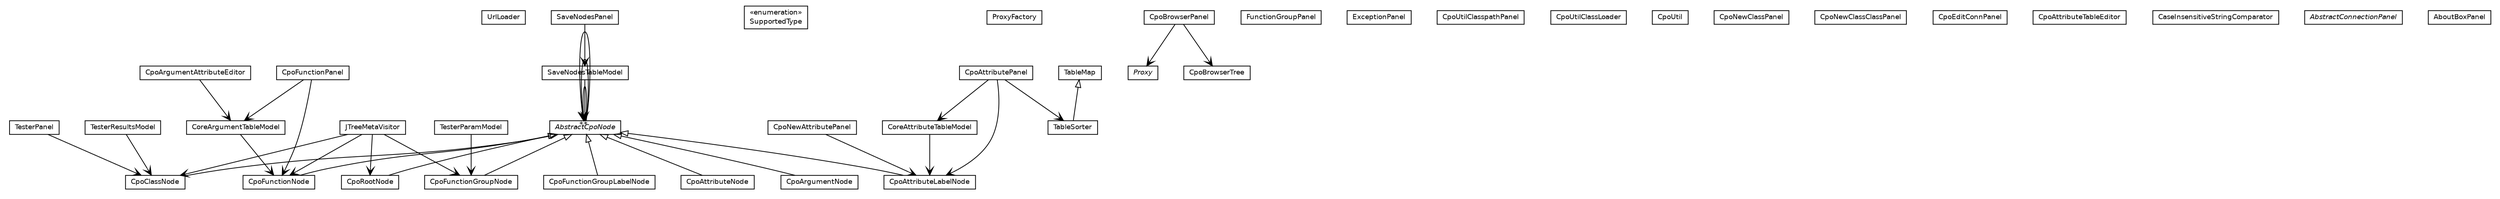 #!/usr/local/bin/dot
#
# Class diagram 
# Generated by UMLGraph version 5.1 (http://www.umlgraph.org/)
#

digraph G {
	edge [fontname="Helvetica",fontsize=10,labelfontname="Helvetica",labelfontsize=10];
	node [fontname="Helvetica",fontsize=10,shape=plaintext];
	nodesep=0.25;
	ranksep=0.5;
	// org.synchronoss.cpo.util.UrlLoader
	c0 [label=<<table title="org.synchronoss.cpo.util.UrlLoader" border="0" cellborder="1" cellspacing="0" cellpadding="2" port="p" href="./UrlLoader.html">
		<tr><td><table border="0" cellspacing="0" cellpadding="1">
<tr><td align="center" balign="center"> UrlLoader </td></tr>
		</table></td></tr>
		</table>>, fontname="Helvetica", fontcolor="black", fontsize=9.0];
	// org.synchronoss.cpo.util.TesterResultsModel
	c1 [label=<<table title="org.synchronoss.cpo.util.TesterResultsModel" border="0" cellborder="1" cellspacing="0" cellpadding="2" port="p" href="./TesterResultsModel.html">
		<tr><td><table border="0" cellspacing="0" cellpadding="1">
<tr><td align="center" balign="center"> TesterResultsModel </td></tr>
		</table></td></tr>
		</table>>, fontname="Helvetica", fontcolor="black", fontsize=9.0];
	// org.synchronoss.cpo.util.TesterParamModel
	c2 [label=<<table title="org.synchronoss.cpo.util.TesterParamModel" border="0" cellborder="1" cellspacing="0" cellpadding="2" port="p" href="./TesterParamModel.html">
		<tr><td><table border="0" cellspacing="0" cellpadding="1">
<tr><td align="center" balign="center"> TesterParamModel </td></tr>
		</table></td></tr>
		</table>>, fontname="Helvetica", fontcolor="black", fontsize=9.0];
	// org.synchronoss.cpo.util.TesterPanel
	c3 [label=<<table title="org.synchronoss.cpo.util.TesterPanel" border="0" cellborder="1" cellspacing="0" cellpadding="2" port="p" href="./TesterPanel.html">
		<tr><td><table border="0" cellspacing="0" cellpadding="1">
<tr><td align="center" balign="center"> TesterPanel </td></tr>
		</table></td></tr>
		</table>>, fontname="Helvetica", fontcolor="black", fontsize=9.0];
	// org.synchronoss.cpo.util.TableSorter
	c4 [label=<<table title="org.synchronoss.cpo.util.TableSorter" border="0" cellborder="1" cellspacing="0" cellpadding="2" port="p" href="./TableSorter.html">
		<tr><td><table border="0" cellspacing="0" cellpadding="1">
<tr><td align="center" balign="center"> TableSorter </td></tr>
		</table></td></tr>
		</table>>, fontname="Helvetica", fontcolor="black", fontsize=9.0];
	// org.synchronoss.cpo.util.TableMap
	c5 [label=<<table title="org.synchronoss.cpo.util.TableMap" border="0" cellborder="1" cellspacing="0" cellpadding="2" port="p" href="./TableMap.html">
		<tr><td><table border="0" cellspacing="0" cellpadding="1">
<tr><td align="center" balign="center"> TableMap </td></tr>
		</table></td></tr>
		</table>>, fontname="Helvetica", fontcolor="black", fontsize=9.0];
	// org.synchronoss.cpo.util.SupportedType
	c6 [label=<<table title="org.synchronoss.cpo.util.SupportedType" border="0" cellborder="1" cellspacing="0" cellpadding="2" port="p" href="./SupportedType.html">
		<tr><td><table border="0" cellspacing="0" cellpadding="1">
<tr><td align="center" balign="center"> &#171;enumeration&#187; </td></tr>
<tr><td align="center" balign="center"> SupportedType </td></tr>
		</table></td></tr>
		</table>>, fontname="Helvetica", fontcolor="black", fontsize=9.0];
	// org.synchronoss.cpo.util.SaveNodesTableModel
	c7 [label=<<table title="org.synchronoss.cpo.util.SaveNodesTableModel" border="0" cellborder="1" cellspacing="0" cellpadding="2" port="p" href="./SaveNodesTableModel.html">
		<tr><td><table border="0" cellspacing="0" cellpadding="1">
<tr><td align="center" balign="center"> SaveNodesTableModel </td></tr>
		</table></td></tr>
		</table>>, fontname="Helvetica", fontcolor="black", fontsize=9.0];
	// org.synchronoss.cpo.util.SaveNodesPanel
	c8 [label=<<table title="org.synchronoss.cpo.util.SaveNodesPanel" border="0" cellborder="1" cellspacing="0" cellpadding="2" port="p" href="./SaveNodesPanel.html">
		<tr><td><table border="0" cellspacing="0" cellpadding="1">
<tr><td align="center" balign="center"> SaveNodesPanel </td></tr>
		</table></td></tr>
		</table>>, fontname="Helvetica", fontcolor="black", fontsize=9.0];
	// org.synchronoss.cpo.util.ProxyFactory
	c9 [label=<<table title="org.synchronoss.cpo.util.ProxyFactory" border="0" cellborder="1" cellspacing="0" cellpadding="2" port="p" href="./ProxyFactory.html">
		<tr><td><table border="0" cellspacing="0" cellpadding="1">
<tr><td align="center" balign="center"> ProxyFactory </td></tr>
		</table></td></tr>
		</table>>, fontname="Helvetica", fontcolor="black", fontsize=9.0];
	// org.synchronoss.cpo.util.Proxy
	c10 [label=<<table title="org.synchronoss.cpo.util.Proxy" border="0" cellborder="1" cellspacing="0" cellpadding="2" port="p" href="./Proxy.html">
		<tr><td><table border="0" cellspacing="0" cellpadding="1">
<tr><td align="center" balign="center"><font face="Helvetica-Oblique"> Proxy </font></td></tr>
		</table></td></tr>
		</table>>, fontname="Helvetica", fontcolor="black", fontsize=9.0];
	// org.synchronoss.cpo.util.JTreeMetaVisitor
	c11 [label=<<table title="org.synchronoss.cpo.util.JTreeMetaVisitor" border="0" cellborder="1" cellspacing="0" cellpadding="2" port="p" href="./JTreeMetaVisitor.html">
		<tr><td><table border="0" cellspacing="0" cellpadding="1">
<tr><td align="center" balign="center"> JTreeMetaVisitor </td></tr>
		</table></td></tr>
		</table>>, fontname="Helvetica", fontcolor="black", fontsize=9.0];
	// org.synchronoss.cpo.util.FunctionGroupPanel
	c12 [label=<<table title="org.synchronoss.cpo.util.FunctionGroupPanel" border="0" cellborder="1" cellspacing="0" cellpadding="2" port="p" href="./FunctionGroupPanel.html">
		<tr><td><table border="0" cellspacing="0" cellpadding="1">
<tr><td align="center" balign="center"> FunctionGroupPanel </td></tr>
		</table></td></tr>
		</table>>, fontname="Helvetica", fontcolor="black", fontsize=9.0];
	// org.synchronoss.cpo.util.ExceptionPanel
	c13 [label=<<table title="org.synchronoss.cpo.util.ExceptionPanel" border="0" cellborder="1" cellspacing="0" cellpadding="2" port="p" href="./ExceptionPanel.html">
		<tr><td><table border="0" cellspacing="0" cellpadding="1">
<tr><td align="center" balign="center"> ExceptionPanel </td></tr>
		</table></td></tr>
		</table>>, fontname="Helvetica", fontcolor="black", fontsize=9.0];
	// org.synchronoss.cpo.util.CpoUtilClasspathPanel
	c14 [label=<<table title="org.synchronoss.cpo.util.CpoUtilClasspathPanel" border="0" cellborder="1" cellspacing="0" cellpadding="2" port="p" href="./CpoUtilClasspathPanel.html">
		<tr><td><table border="0" cellspacing="0" cellpadding="1">
<tr><td align="center" balign="center"> CpoUtilClasspathPanel </td></tr>
		</table></td></tr>
		</table>>, fontname="Helvetica", fontcolor="black", fontsize=9.0];
	// org.synchronoss.cpo.util.CpoUtilClassLoader
	c15 [label=<<table title="org.synchronoss.cpo.util.CpoUtilClassLoader" border="0" cellborder="1" cellspacing="0" cellpadding="2" port="p" href="./CpoUtilClassLoader.html">
		<tr><td><table border="0" cellspacing="0" cellpadding="1">
<tr><td align="center" balign="center"> CpoUtilClassLoader </td></tr>
		</table></td></tr>
		</table>>, fontname="Helvetica", fontcolor="black", fontsize=9.0];
	// org.synchronoss.cpo.util.CpoUtil
	c16 [label=<<table title="org.synchronoss.cpo.util.CpoUtil" border="0" cellborder="1" cellspacing="0" cellpadding="2" port="p" href="./CpoUtil.html">
		<tr><td><table border="0" cellspacing="0" cellpadding="1">
<tr><td align="center" balign="center"> CpoUtil </td></tr>
		</table></td></tr>
		</table>>, fontname="Helvetica", fontcolor="black", fontsize=9.0];
	// org.synchronoss.cpo.util.CpoRootNode
	c17 [label=<<table title="org.synchronoss.cpo.util.CpoRootNode" border="0" cellborder="1" cellspacing="0" cellpadding="2" port="p" href="./CpoRootNode.html">
		<tr><td><table border="0" cellspacing="0" cellpadding="1">
<tr><td align="center" balign="center"> CpoRootNode </td></tr>
		</table></td></tr>
		</table>>, fontname="Helvetica", fontcolor="black", fontsize=9.0];
	// org.synchronoss.cpo.util.CpoNewClassPanel
	c18 [label=<<table title="org.synchronoss.cpo.util.CpoNewClassPanel" border="0" cellborder="1" cellspacing="0" cellpadding="2" port="p" href="./CpoNewClassPanel.html">
		<tr><td><table border="0" cellspacing="0" cellpadding="1">
<tr><td align="center" balign="center"> CpoNewClassPanel </td></tr>
		</table></td></tr>
		</table>>, fontname="Helvetica", fontcolor="black", fontsize=9.0];
	// org.synchronoss.cpo.util.CpoNewClassClassPanel
	c19 [label=<<table title="org.synchronoss.cpo.util.CpoNewClassClassPanel" border="0" cellborder="1" cellspacing="0" cellpadding="2" port="p" href="./CpoNewClassClassPanel.html">
		<tr><td><table border="0" cellspacing="0" cellpadding="1">
<tr><td align="center" balign="center"> CpoNewClassClassPanel </td></tr>
		</table></td></tr>
		</table>>, fontname="Helvetica", fontcolor="black", fontsize=9.0];
	// org.synchronoss.cpo.util.CpoNewAttributePanel
	c20 [label=<<table title="org.synchronoss.cpo.util.CpoNewAttributePanel" border="0" cellborder="1" cellspacing="0" cellpadding="2" port="p" href="./CpoNewAttributePanel.html">
		<tr><td><table border="0" cellspacing="0" cellpadding="1">
<tr><td align="center" balign="center"> CpoNewAttributePanel </td></tr>
		</table></td></tr>
		</table>>, fontname="Helvetica", fontcolor="black", fontsize=9.0];
	// org.synchronoss.cpo.util.CpoFunctionPanel
	c21 [label=<<table title="org.synchronoss.cpo.util.CpoFunctionPanel" border="0" cellborder="1" cellspacing="0" cellpadding="2" port="p" href="./CpoFunctionPanel.html">
		<tr><td><table border="0" cellspacing="0" cellpadding="1">
<tr><td align="center" balign="center"> CpoFunctionPanel </td></tr>
		</table></td></tr>
		</table>>, fontname="Helvetica", fontcolor="black", fontsize=9.0];
	// org.synchronoss.cpo.util.CpoFunctionNode
	c22 [label=<<table title="org.synchronoss.cpo.util.CpoFunctionNode" border="0" cellborder="1" cellspacing="0" cellpadding="2" port="p" href="./CpoFunctionNode.html">
		<tr><td><table border="0" cellspacing="0" cellpadding="1">
<tr><td align="center" balign="center"> CpoFunctionNode </td></tr>
		</table></td></tr>
		</table>>, fontname="Helvetica", fontcolor="black", fontsize=9.0];
	// org.synchronoss.cpo.util.CpoFunctionGroupNode
	c23 [label=<<table title="org.synchronoss.cpo.util.CpoFunctionGroupNode" border="0" cellborder="1" cellspacing="0" cellpadding="2" port="p" href="./CpoFunctionGroupNode.html">
		<tr><td><table border="0" cellspacing="0" cellpadding="1">
<tr><td align="center" balign="center"> CpoFunctionGroupNode </td></tr>
		</table></td></tr>
		</table>>, fontname="Helvetica", fontcolor="black", fontsize=9.0];
	// org.synchronoss.cpo.util.CpoFunctionGroupLabelNode
	c24 [label=<<table title="org.synchronoss.cpo.util.CpoFunctionGroupLabelNode" border="0" cellborder="1" cellspacing="0" cellpadding="2" port="p" href="./CpoFunctionGroupLabelNode.html">
		<tr><td><table border="0" cellspacing="0" cellpadding="1">
<tr><td align="center" balign="center"> CpoFunctionGroupLabelNode </td></tr>
		</table></td></tr>
		</table>>, fontname="Helvetica", fontcolor="black", fontsize=9.0];
	// org.synchronoss.cpo.util.CpoEditConnPanel
	c25 [label=<<table title="org.synchronoss.cpo.util.CpoEditConnPanel" border="0" cellborder="1" cellspacing="0" cellpadding="2" port="p" href="./CpoEditConnPanel.html">
		<tr><td><table border="0" cellspacing="0" cellpadding="1">
<tr><td align="center" balign="center"> CpoEditConnPanel </td></tr>
		</table></td></tr>
		</table>>, fontname="Helvetica", fontcolor="black", fontsize=9.0];
	// org.synchronoss.cpo.util.CpoClassNode
	c26 [label=<<table title="org.synchronoss.cpo.util.CpoClassNode" border="0" cellborder="1" cellspacing="0" cellpadding="2" port="p" href="./CpoClassNode.html">
		<tr><td><table border="0" cellspacing="0" cellpadding="1">
<tr><td align="center" balign="center"> CpoClassNode </td></tr>
		</table></td></tr>
		</table>>, fontname="Helvetica", fontcolor="black", fontsize=9.0];
	// org.synchronoss.cpo.util.CpoBrowserTree
	c27 [label=<<table title="org.synchronoss.cpo.util.CpoBrowserTree" border="0" cellborder="1" cellspacing="0" cellpadding="2" port="p" href="./CpoBrowserTree.html">
		<tr><td><table border="0" cellspacing="0" cellpadding="1">
<tr><td align="center" balign="center"> CpoBrowserTree </td></tr>
		</table></td></tr>
		</table>>, fontname="Helvetica", fontcolor="black", fontsize=9.0];
	// org.synchronoss.cpo.util.CpoBrowserPanel
	c28 [label=<<table title="org.synchronoss.cpo.util.CpoBrowserPanel" border="0" cellborder="1" cellspacing="0" cellpadding="2" port="p" href="./CpoBrowserPanel.html">
		<tr><td><table border="0" cellspacing="0" cellpadding="1">
<tr><td align="center" balign="center"> CpoBrowserPanel </td></tr>
		</table></td></tr>
		</table>>, fontname="Helvetica", fontcolor="black", fontsize=9.0];
	// org.synchronoss.cpo.util.CpoAttributeTableEditor
	c29 [label=<<table title="org.synchronoss.cpo.util.CpoAttributeTableEditor" border="0" cellborder="1" cellspacing="0" cellpadding="2" port="p" href="./CpoAttributeTableEditor.html">
		<tr><td><table border="0" cellspacing="0" cellpadding="1">
<tr><td align="center" balign="center"> CpoAttributeTableEditor </td></tr>
		</table></td></tr>
		</table>>, fontname="Helvetica", fontcolor="black", fontsize=9.0];
	// org.synchronoss.cpo.util.CpoAttributePanel
	c30 [label=<<table title="org.synchronoss.cpo.util.CpoAttributePanel" border="0" cellborder="1" cellspacing="0" cellpadding="2" port="p" href="./CpoAttributePanel.html">
		<tr><td><table border="0" cellspacing="0" cellpadding="1">
<tr><td align="center" balign="center"> CpoAttributePanel </td></tr>
		</table></td></tr>
		</table>>, fontname="Helvetica", fontcolor="black", fontsize=9.0];
	// org.synchronoss.cpo.util.CpoAttributeNode
	c31 [label=<<table title="org.synchronoss.cpo.util.CpoAttributeNode" border="0" cellborder="1" cellspacing="0" cellpadding="2" port="p" href="./CpoAttributeNode.html">
		<tr><td><table border="0" cellspacing="0" cellpadding="1">
<tr><td align="center" balign="center"> CpoAttributeNode </td></tr>
		</table></td></tr>
		</table>>, fontname="Helvetica", fontcolor="black", fontsize=9.0];
	// org.synchronoss.cpo.util.CpoAttributeLabelNode
	c32 [label=<<table title="org.synchronoss.cpo.util.CpoAttributeLabelNode" border="0" cellborder="1" cellspacing="0" cellpadding="2" port="p" href="./CpoAttributeLabelNode.html">
		<tr><td><table border="0" cellspacing="0" cellpadding="1">
<tr><td align="center" balign="center"> CpoAttributeLabelNode </td></tr>
		</table></td></tr>
		</table>>, fontname="Helvetica", fontcolor="black", fontsize=9.0];
	// org.synchronoss.cpo.util.CpoArgumentNode
	c33 [label=<<table title="org.synchronoss.cpo.util.CpoArgumentNode" border="0" cellborder="1" cellspacing="0" cellpadding="2" port="p" href="./CpoArgumentNode.html">
		<tr><td><table border="0" cellspacing="0" cellpadding="1">
<tr><td align="center" balign="center"> CpoArgumentNode </td></tr>
		</table></td></tr>
		</table>>, fontname="Helvetica", fontcolor="black", fontsize=9.0];
	// org.synchronoss.cpo.util.CpoArgumentAttributeEditor
	c34 [label=<<table title="org.synchronoss.cpo.util.CpoArgumentAttributeEditor" border="0" cellborder="1" cellspacing="0" cellpadding="2" port="p" href="./CpoArgumentAttributeEditor.html">
		<tr><td><table border="0" cellspacing="0" cellpadding="1">
<tr><td align="center" balign="center"> CpoArgumentAttributeEditor </td></tr>
		</table></td></tr>
		</table>>, fontname="Helvetica", fontcolor="black", fontsize=9.0];
	// org.synchronoss.cpo.util.CoreAttributeTableModel
	c35 [label=<<table title="org.synchronoss.cpo.util.CoreAttributeTableModel" border="0" cellborder="1" cellspacing="0" cellpadding="2" port="p" href="./CoreAttributeTableModel.html">
		<tr><td><table border="0" cellspacing="0" cellpadding="1">
<tr><td align="center" balign="center"> CoreAttributeTableModel </td></tr>
		</table></td></tr>
		</table>>, fontname="Helvetica", fontcolor="black", fontsize=9.0];
	// org.synchronoss.cpo.util.CoreArgumentTableModel
	c36 [label=<<table title="org.synchronoss.cpo.util.CoreArgumentTableModel" border="0" cellborder="1" cellspacing="0" cellpadding="2" port="p" href="./CoreArgumentTableModel.html">
		<tr><td><table border="0" cellspacing="0" cellpadding="1">
<tr><td align="center" balign="center"> CoreArgumentTableModel </td></tr>
		</table></td></tr>
		</table>>, fontname="Helvetica", fontcolor="black", fontsize=9.0];
	// org.synchronoss.cpo.util.CaseInsensitiveStringComparator
	c37 [label=<<table title="org.synchronoss.cpo.util.CaseInsensitiveStringComparator" border="0" cellborder="1" cellspacing="0" cellpadding="2" port="p" href="./CaseInsensitiveStringComparator.html">
		<tr><td><table border="0" cellspacing="0" cellpadding="1">
<tr><td align="center" balign="center"> CaseInsensitiveStringComparator </td></tr>
		</table></td></tr>
		</table>>, fontname="Helvetica", fontcolor="black", fontsize=9.0];
	// org.synchronoss.cpo.util.AbstractCpoNode
	c38 [label=<<table title="org.synchronoss.cpo.util.AbstractCpoNode" border="0" cellborder="1" cellspacing="0" cellpadding="2" port="p" href="./AbstractCpoNode.html">
		<tr><td><table border="0" cellspacing="0" cellpadding="1">
<tr><td align="center" balign="center"><font face="Helvetica-Oblique"> AbstractCpoNode </font></td></tr>
		</table></td></tr>
		</table>>, fontname="Helvetica", fontcolor="black", fontsize=9.0];
	// org.synchronoss.cpo.util.AbstractConnectionPanel
	c39 [label=<<table title="org.synchronoss.cpo.util.AbstractConnectionPanel" border="0" cellborder="1" cellspacing="0" cellpadding="2" port="p" href="./AbstractConnectionPanel.html">
		<tr><td><table border="0" cellspacing="0" cellpadding="1">
<tr><td align="center" balign="center"><font face="Helvetica-Oblique"> AbstractConnectionPanel </font></td></tr>
		</table></td></tr>
		</table>>, fontname="Helvetica", fontcolor="black", fontsize=9.0];
	// org.synchronoss.cpo.util.AboutBoxPanel
	c40 [label=<<table title="org.synchronoss.cpo.util.AboutBoxPanel" border="0" cellborder="1" cellspacing="0" cellpadding="2" port="p" href="./AboutBoxPanel.html">
		<tr><td><table border="0" cellspacing="0" cellpadding="1">
<tr><td align="center" balign="center"> AboutBoxPanel </td></tr>
		</table></td></tr>
		</table>>, fontname="Helvetica", fontcolor="black", fontsize=9.0];
	//org.synchronoss.cpo.util.TableSorter extends org.synchronoss.cpo.util.TableMap
	c5:p -> c4:p [dir=back,arrowtail=empty];
	//org.synchronoss.cpo.util.CpoRootNode extends org.synchronoss.cpo.util.AbstractCpoNode
	c38:p -> c17:p [dir=back,arrowtail=empty];
	//org.synchronoss.cpo.util.CpoFunctionNode extends org.synchronoss.cpo.util.AbstractCpoNode
	c38:p -> c22:p [dir=back,arrowtail=empty];
	//org.synchronoss.cpo.util.CpoFunctionGroupNode extends org.synchronoss.cpo.util.AbstractCpoNode
	c38:p -> c23:p [dir=back,arrowtail=empty];
	//org.synchronoss.cpo.util.CpoFunctionGroupLabelNode extends org.synchronoss.cpo.util.AbstractCpoNode
	c38:p -> c24:p [dir=back,arrowtail=empty];
	//org.synchronoss.cpo.util.CpoClassNode extends org.synchronoss.cpo.util.AbstractCpoNode
	c38:p -> c26:p [dir=back,arrowtail=empty];
	//org.synchronoss.cpo.util.CpoAttributeNode extends org.synchronoss.cpo.util.AbstractCpoNode
	c38:p -> c31:p [dir=back,arrowtail=empty];
	//org.synchronoss.cpo.util.CpoAttributeLabelNode extends org.synchronoss.cpo.util.AbstractCpoNode
	c38:p -> c32:p [dir=back,arrowtail=empty];
	//org.synchronoss.cpo.util.CpoArgumentNode extends org.synchronoss.cpo.util.AbstractCpoNode
	c38:p -> c33:p [dir=back,arrowtail=empty];
	// org.synchronoss.cpo.util.TesterResultsModel NAVASSOC org.synchronoss.cpo.util.CpoClassNode
	c1:p -> c26:p [taillabel="", label="", headlabel="", fontname="Helvetica", fontcolor="black", fontsize=10.0, color="black", arrowhead=open];
	// org.synchronoss.cpo.util.TesterParamModel NAVASSOC org.synchronoss.cpo.util.CpoFunctionGroupNode
	c2:p -> c23:p [taillabel="", label="", headlabel="", fontname="Helvetica", fontcolor="black", fontsize=10.0, color="black", arrowhead=open];
	// org.synchronoss.cpo.util.TesterPanel NAVASSOC org.synchronoss.cpo.util.CpoClassNode
	c3:p -> c26:p [taillabel="", label="", headlabel="", fontname="Helvetica", fontcolor="black", fontsize=10.0, color="black", arrowhead=open];
	// org.synchronoss.cpo.util.SaveNodesTableModel NAVASSOC org.synchronoss.cpo.util.AbstractCpoNode
	c7:p -> c38:p [taillabel="", label="", headlabel="*", fontname="Helvetica", fontcolor="black", fontsize=10.0, color="black", arrowhead=open];
	// org.synchronoss.cpo.util.SaveNodesPanel NAVASSOC org.synchronoss.cpo.util.SaveNodesTableModel
	c8:p -> c7:p [taillabel="", label="", headlabel="", fontname="Helvetica", fontcolor="black", fontsize=10.0, color="black", arrowhead=open];
	// org.synchronoss.cpo.util.JTreeMetaVisitor NAVASSOC org.synchronoss.cpo.util.CpoRootNode
	c11:p -> c17:p [taillabel="", label="", headlabel="", fontname="Helvetica", fontcolor="black", fontsize=10.0, color="black", arrowhead=open];
	// org.synchronoss.cpo.util.JTreeMetaVisitor NAVASSOC org.synchronoss.cpo.util.CpoClassNode
	c11:p -> c26:p [taillabel="", label="", headlabel="", fontname="Helvetica", fontcolor="black", fontsize=10.0, color="black", arrowhead=open];
	// org.synchronoss.cpo.util.JTreeMetaVisitor NAVASSOC org.synchronoss.cpo.util.CpoFunctionGroupNode
	c11:p -> c23:p [taillabel="", label="", headlabel="", fontname="Helvetica", fontcolor="black", fontsize=10.0, color="black", arrowhead=open];
	// org.synchronoss.cpo.util.JTreeMetaVisitor NAVASSOC org.synchronoss.cpo.util.CpoFunctionNode
	c11:p -> c22:p [taillabel="", label="", headlabel="", fontname="Helvetica", fontcolor="black", fontsize=10.0, color="black", arrowhead=open];
	// org.synchronoss.cpo.util.CpoNewAttributePanel NAVASSOC org.synchronoss.cpo.util.CpoAttributeLabelNode
	c20:p -> c32:p [taillabel="", label="", headlabel="", fontname="Helvetica", fontcolor="black", fontsize=10.0, color="black", arrowhead=open];
	// org.synchronoss.cpo.util.CpoFunctionPanel NAVASSOC org.synchronoss.cpo.util.CpoFunctionNode
	c21:p -> c22:p [taillabel="", label="", headlabel="", fontname="Helvetica", fontcolor="black", fontsize=10.0, color="black", arrowhead=open];
	// org.synchronoss.cpo.util.CpoFunctionPanel NAVASSOC org.synchronoss.cpo.util.CoreArgumentTableModel
	c21:p -> c36:p [taillabel="", label="", headlabel="", fontname="Helvetica", fontcolor="black", fontsize=10.0, color="black", arrowhead=open];
	// org.synchronoss.cpo.util.CpoBrowserPanel NAVASSOC org.synchronoss.cpo.util.Proxy
	c28:p -> c10:p [taillabel="", label="", headlabel="", fontname="Helvetica", fontcolor="black", fontsize=10.0, color="black", arrowhead=open];
	// org.synchronoss.cpo.util.CpoBrowserPanel NAVASSOC org.synchronoss.cpo.util.CpoBrowserTree
	c28:p -> c27:p [taillabel="", label="", headlabel="", fontname="Helvetica", fontcolor="black", fontsize=10.0, color="black", arrowhead=open];
	// org.synchronoss.cpo.util.CpoAttributePanel NAVASSOC org.synchronoss.cpo.util.CpoAttributeLabelNode
	c30:p -> c32:p [taillabel="", label="", headlabel="", fontname="Helvetica", fontcolor="black", fontsize=10.0, color="black", arrowhead=open];
	// org.synchronoss.cpo.util.CpoAttributePanel NAVASSOC org.synchronoss.cpo.util.CoreAttributeTableModel
	c30:p -> c35:p [taillabel="", label="", headlabel="", fontname="Helvetica", fontcolor="black", fontsize=10.0, color="black", arrowhead=open];
	// org.synchronoss.cpo.util.CpoAttributePanel NAVASSOC org.synchronoss.cpo.util.TableSorter
	c30:p -> c4:p [taillabel="", label="", headlabel="", fontname="Helvetica", fontcolor="black", fontsize=10.0, color="black", arrowhead=open];
	// org.synchronoss.cpo.util.CpoArgumentAttributeEditor NAVASSOC org.synchronoss.cpo.util.CoreArgumentTableModel
	c34:p -> c36:p [taillabel="", label="", headlabel="", fontname="Helvetica", fontcolor="black", fontsize=10.0, color="black", arrowhead=open];
	// org.synchronoss.cpo.util.CoreAttributeTableModel NAVASSOC org.synchronoss.cpo.util.CpoAttributeLabelNode
	c35:p -> c32:p [taillabel="", label="", headlabel="", fontname="Helvetica", fontcolor="black", fontsize=10.0, color="black", arrowhead=open];
	// org.synchronoss.cpo.util.CoreArgumentTableModel NAVASSOC org.synchronoss.cpo.util.CpoFunctionNode
	c36:p -> c22:p [taillabel="", label="", headlabel="", fontname="Helvetica", fontcolor="black", fontsize=10.0, color="black", arrowhead=open];
	// org.synchronoss.cpo.util.AbstractCpoNode NAVASSOC org.synchronoss.cpo.util.AbstractCpoNode
	c38:p -> c38:p [taillabel="", label="", headlabel="*", fontname="Helvetica", fontcolor="black", fontsize=10.0, color="black", arrowhead=open];
	// org.synchronoss.cpo.util.AbstractCpoNode NAVASSOC org.synchronoss.cpo.util.AbstractCpoNode
	c38:p -> c38:p [taillabel="", label="", headlabel="*", fontname="Helvetica", fontcolor="black", fontsize=10.0, color="black", arrowhead=open];
	// org.synchronoss.cpo.util.AbstractCpoNode NAVASSOC org.synchronoss.cpo.util.AbstractCpoNode
	c38:p -> c38:p [taillabel="", label="", headlabel="*", fontname="Helvetica", fontcolor="black", fontsize=10.0, color="black", arrowhead=open];
}

